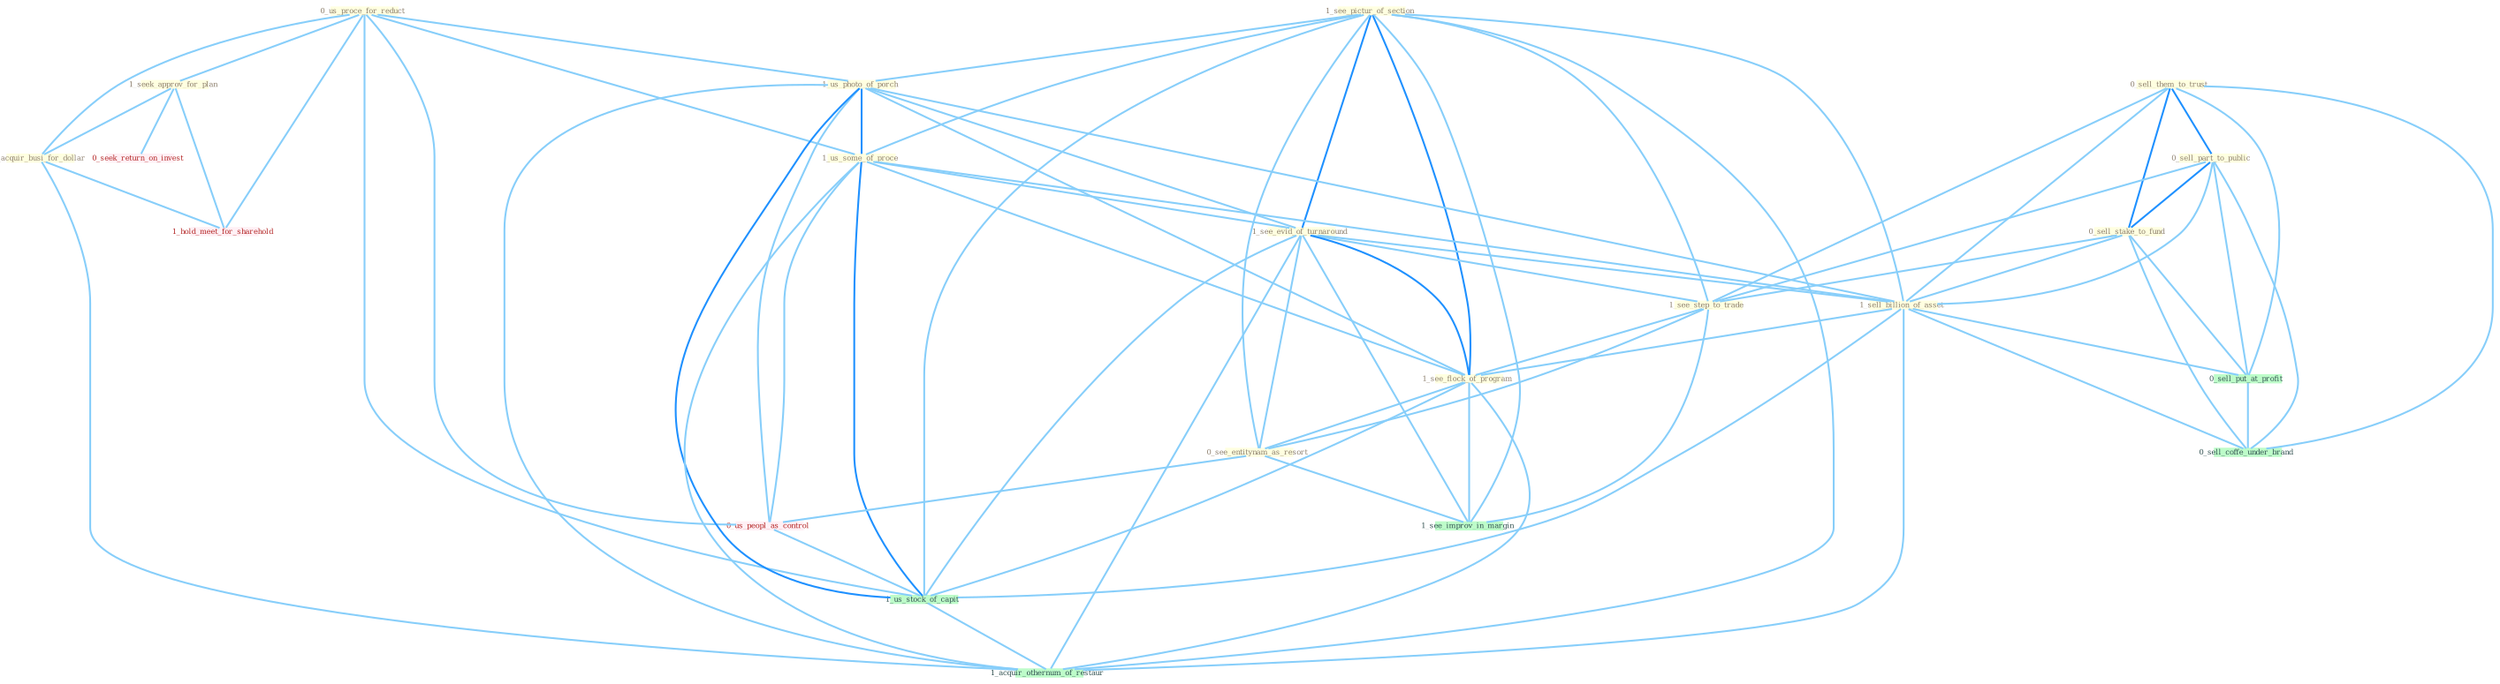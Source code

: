 Graph G{ 
    node
    [shape=polygon,style=filled,width=.5,height=.06,color="#BDFCC9",fixedsize=true,fontsize=4,
    fontcolor="#2f4f4f"];
    {node
    [color="#ffffe0", fontcolor="#8b7d6b"] "1_see_pictur_of_section " "0_us_proce_for_reduct " "0_sell_them_to_trust " "1_seek_approv_for_plan " "0_acquir_busi_for_dollar " "1_us_photo_of_porch " "1_us_some_of_proce " "0_sell_part_to_public " "1_see_evid_of_turnaround " "0_sell_stake_to_fund " "1_see_step_to_trade " "1_sell_billion_of_asset " "1_see_flock_of_program " "0_see_entitynam_as_resort "}
{node [color="#fff0f5", fontcolor="#b22222"] "0_us_peopl_as_control " "0_seek_return_on_invest " "1_hold_meet_for_sharehold "}
edge [color="#B0E2FF"];

	"1_see_pictur_of_section " -- "1_us_photo_of_porch " [w="1", color="#87cefa" ];
	"1_see_pictur_of_section " -- "1_us_some_of_proce " [w="1", color="#87cefa" ];
	"1_see_pictur_of_section " -- "1_see_evid_of_turnaround " [w="2", color="#1e90ff" , len=0.8];
	"1_see_pictur_of_section " -- "1_see_step_to_trade " [w="1", color="#87cefa" ];
	"1_see_pictur_of_section " -- "1_sell_billion_of_asset " [w="1", color="#87cefa" ];
	"1_see_pictur_of_section " -- "1_see_flock_of_program " [w="2", color="#1e90ff" , len=0.8];
	"1_see_pictur_of_section " -- "0_see_entitynam_as_resort " [w="1", color="#87cefa" ];
	"1_see_pictur_of_section " -- "1_us_stock_of_capit " [w="1", color="#87cefa" ];
	"1_see_pictur_of_section " -- "1_see_improv_in_margin " [w="1", color="#87cefa" ];
	"1_see_pictur_of_section " -- "1_acquir_othernum_of_restaur " [w="1", color="#87cefa" ];
	"0_us_proce_for_reduct " -- "1_seek_approv_for_plan " [w="1", color="#87cefa" ];
	"0_us_proce_for_reduct " -- "0_acquir_busi_for_dollar " [w="1", color="#87cefa" ];
	"0_us_proce_for_reduct " -- "1_us_photo_of_porch " [w="1", color="#87cefa" ];
	"0_us_proce_for_reduct " -- "1_us_some_of_proce " [w="1", color="#87cefa" ];
	"0_us_proce_for_reduct " -- "0_us_peopl_as_control " [w="1", color="#87cefa" ];
	"0_us_proce_for_reduct " -- "1_us_stock_of_capit " [w="1", color="#87cefa" ];
	"0_us_proce_for_reduct " -- "1_hold_meet_for_sharehold " [w="1", color="#87cefa" ];
	"0_sell_them_to_trust " -- "0_sell_part_to_public " [w="2", color="#1e90ff" , len=0.8];
	"0_sell_them_to_trust " -- "0_sell_stake_to_fund " [w="2", color="#1e90ff" , len=0.8];
	"0_sell_them_to_trust " -- "1_see_step_to_trade " [w="1", color="#87cefa" ];
	"0_sell_them_to_trust " -- "1_sell_billion_of_asset " [w="1", color="#87cefa" ];
	"0_sell_them_to_trust " -- "0_sell_put_at_profit " [w="1", color="#87cefa" ];
	"0_sell_them_to_trust " -- "0_sell_coffe_under_brand " [w="1", color="#87cefa" ];
	"1_seek_approv_for_plan " -- "0_acquir_busi_for_dollar " [w="1", color="#87cefa" ];
	"1_seek_approv_for_plan " -- "0_seek_return_on_invest " [w="1", color="#87cefa" ];
	"1_seek_approv_for_plan " -- "1_hold_meet_for_sharehold " [w="1", color="#87cefa" ];
	"0_acquir_busi_for_dollar " -- "1_hold_meet_for_sharehold " [w="1", color="#87cefa" ];
	"0_acquir_busi_for_dollar " -- "1_acquir_othernum_of_restaur " [w="1", color="#87cefa" ];
	"1_us_photo_of_porch " -- "1_us_some_of_proce " [w="2", color="#1e90ff" , len=0.8];
	"1_us_photo_of_porch " -- "1_see_evid_of_turnaround " [w="1", color="#87cefa" ];
	"1_us_photo_of_porch " -- "1_sell_billion_of_asset " [w="1", color="#87cefa" ];
	"1_us_photo_of_porch " -- "1_see_flock_of_program " [w="1", color="#87cefa" ];
	"1_us_photo_of_porch " -- "0_us_peopl_as_control " [w="1", color="#87cefa" ];
	"1_us_photo_of_porch " -- "1_us_stock_of_capit " [w="2", color="#1e90ff" , len=0.8];
	"1_us_photo_of_porch " -- "1_acquir_othernum_of_restaur " [w="1", color="#87cefa" ];
	"1_us_some_of_proce " -- "1_see_evid_of_turnaround " [w="1", color="#87cefa" ];
	"1_us_some_of_proce " -- "1_sell_billion_of_asset " [w="1", color="#87cefa" ];
	"1_us_some_of_proce " -- "1_see_flock_of_program " [w="1", color="#87cefa" ];
	"1_us_some_of_proce " -- "0_us_peopl_as_control " [w="1", color="#87cefa" ];
	"1_us_some_of_proce " -- "1_us_stock_of_capit " [w="2", color="#1e90ff" , len=0.8];
	"1_us_some_of_proce " -- "1_acquir_othernum_of_restaur " [w="1", color="#87cefa" ];
	"0_sell_part_to_public " -- "0_sell_stake_to_fund " [w="2", color="#1e90ff" , len=0.8];
	"0_sell_part_to_public " -- "1_see_step_to_trade " [w="1", color="#87cefa" ];
	"0_sell_part_to_public " -- "1_sell_billion_of_asset " [w="1", color="#87cefa" ];
	"0_sell_part_to_public " -- "0_sell_put_at_profit " [w="1", color="#87cefa" ];
	"0_sell_part_to_public " -- "0_sell_coffe_under_brand " [w="1", color="#87cefa" ];
	"1_see_evid_of_turnaround " -- "1_see_step_to_trade " [w="1", color="#87cefa" ];
	"1_see_evid_of_turnaround " -- "1_sell_billion_of_asset " [w="1", color="#87cefa" ];
	"1_see_evid_of_turnaround " -- "1_see_flock_of_program " [w="2", color="#1e90ff" , len=0.8];
	"1_see_evid_of_turnaround " -- "0_see_entitynam_as_resort " [w="1", color="#87cefa" ];
	"1_see_evid_of_turnaround " -- "1_us_stock_of_capit " [w="1", color="#87cefa" ];
	"1_see_evid_of_turnaround " -- "1_see_improv_in_margin " [w="1", color="#87cefa" ];
	"1_see_evid_of_turnaround " -- "1_acquir_othernum_of_restaur " [w="1", color="#87cefa" ];
	"0_sell_stake_to_fund " -- "1_see_step_to_trade " [w="1", color="#87cefa" ];
	"0_sell_stake_to_fund " -- "1_sell_billion_of_asset " [w="1", color="#87cefa" ];
	"0_sell_stake_to_fund " -- "0_sell_put_at_profit " [w="1", color="#87cefa" ];
	"0_sell_stake_to_fund " -- "0_sell_coffe_under_brand " [w="1", color="#87cefa" ];
	"1_see_step_to_trade " -- "1_see_flock_of_program " [w="1", color="#87cefa" ];
	"1_see_step_to_trade " -- "0_see_entitynam_as_resort " [w="1", color="#87cefa" ];
	"1_see_step_to_trade " -- "1_see_improv_in_margin " [w="1", color="#87cefa" ];
	"1_sell_billion_of_asset " -- "1_see_flock_of_program " [w="1", color="#87cefa" ];
	"1_sell_billion_of_asset " -- "0_sell_put_at_profit " [w="1", color="#87cefa" ];
	"1_sell_billion_of_asset " -- "1_us_stock_of_capit " [w="1", color="#87cefa" ];
	"1_sell_billion_of_asset " -- "0_sell_coffe_under_brand " [w="1", color="#87cefa" ];
	"1_sell_billion_of_asset " -- "1_acquir_othernum_of_restaur " [w="1", color="#87cefa" ];
	"1_see_flock_of_program " -- "0_see_entitynam_as_resort " [w="1", color="#87cefa" ];
	"1_see_flock_of_program " -- "1_us_stock_of_capit " [w="1", color="#87cefa" ];
	"1_see_flock_of_program " -- "1_see_improv_in_margin " [w="1", color="#87cefa" ];
	"1_see_flock_of_program " -- "1_acquir_othernum_of_restaur " [w="1", color="#87cefa" ];
	"0_see_entitynam_as_resort " -- "0_us_peopl_as_control " [w="1", color="#87cefa" ];
	"0_see_entitynam_as_resort " -- "1_see_improv_in_margin " [w="1", color="#87cefa" ];
	"0_us_peopl_as_control " -- "1_us_stock_of_capit " [w="1", color="#87cefa" ];
	"0_sell_put_at_profit " -- "0_sell_coffe_under_brand " [w="1", color="#87cefa" ];
	"1_us_stock_of_capit " -- "1_acquir_othernum_of_restaur " [w="1", color="#87cefa" ];
}